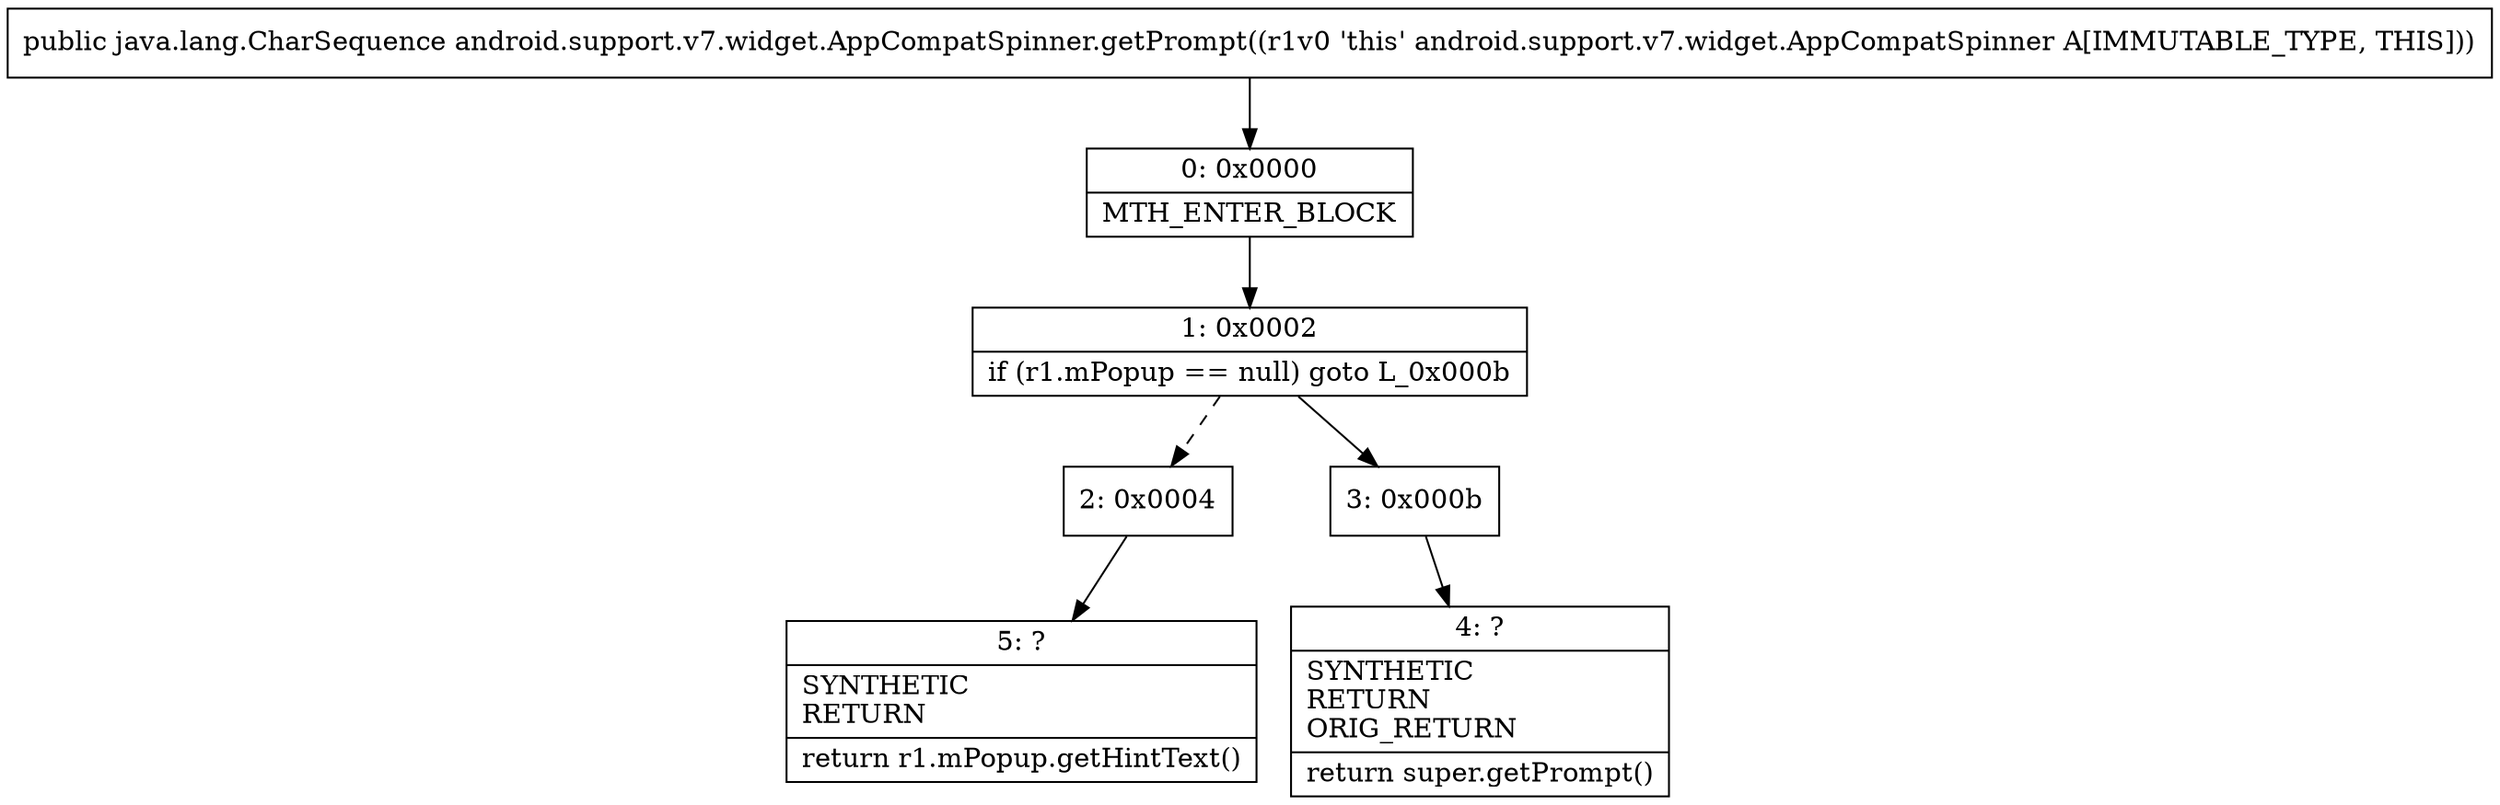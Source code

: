 digraph "CFG forandroid.support.v7.widget.AppCompatSpinner.getPrompt()Ljava\/lang\/CharSequence;" {
Node_0 [shape=record,label="{0\:\ 0x0000|MTH_ENTER_BLOCK\l}"];
Node_1 [shape=record,label="{1\:\ 0x0002|if (r1.mPopup == null) goto L_0x000b\l}"];
Node_2 [shape=record,label="{2\:\ 0x0004}"];
Node_3 [shape=record,label="{3\:\ 0x000b}"];
Node_4 [shape=record,label="{4\:\ ?|SYNTHETIC\lRETURN\lORIG_RETURN\l|return super.getPrompt()\l}"];
Node_5 [shape=record,label="{5\:\ ?|SYNTHETIC\lRETURN\l|return r1.mPopup.getHintText()\l}"];
MethodNode[shape=record,label="{public java.lang.CharSequence android.support.v7.widget.AppCompatSpinner.getPrompt((r1v0 'this' android.support.v7.widget.AppCompatSpinner A[IMMUTABLE_TYPE, THIS])) }"];
MethodNode -> Node_0;
Node_0 -> Node_1;
Node_1 -> Node_2[style=dashed];
Node_1 -> Node_3;
Node_2 -> Node_5;
Node_3 -> Node_4;
}


